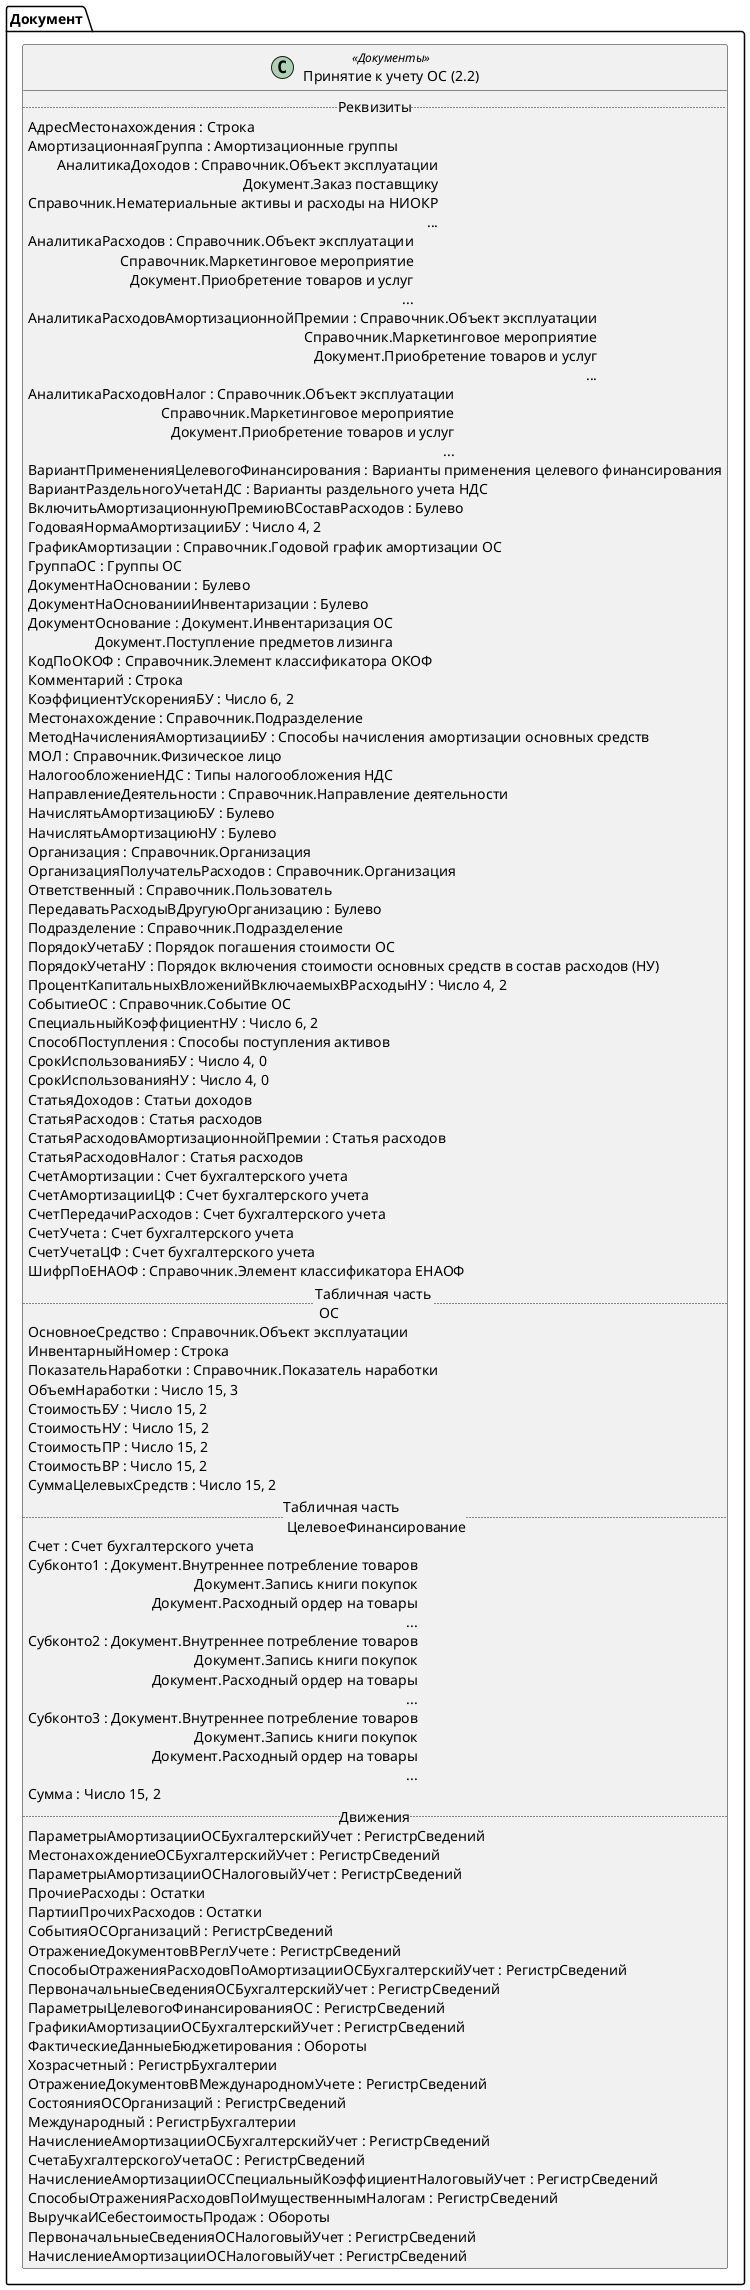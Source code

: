 ﻿@startuml ПринятиеКУчетуОС
'!include templates.wsd
'..\include templates.wsd
class Документ.ПринятиеКУчетуОС as "Принятие к учету ОС (2.2)" <<Документы>>
{
..Реквизиты..
АдресМестонахождения : Строка
АмортизационнаяГруппа : Амортизационные группы
АналитикаДоходов : Справочник.Объект эксплуатации\rДокумент.Заказ поставщику\rСправочник.Нематериальные активы и расходы на НИОКР\r...
АналитикаРасходов : Справочник.Объект эксплуатации\rСправочник.Маркетинговое мероприятие\rДокумент.Приобретение товаров и услуг\r...
АналитикаРасходовАмортизационнойПремии : Справочник.Объект эксплуатации\rСправочник.Маркетинговое мероприятие\rДокумент.Приобретение товаров и услуг\r...
АналитикаРасходовНалог : Справочник.Объект эксплуатации\rСправочник.Маркетинговое мероприятие\rДокумент.Приобретение товаров и услуг\r...
ВариантПримененияЦелевогоФинансирования : Варианты применения целевого финансирования
ВариантРаздельногоУчетаНДС : Варианты раздельного учета НДС
ВключитьАмортизационнуюПремиюВСоставРасходов : Булево
ГодоваяНормаАмортизацииБУ : Число 4, 2
ГрафикАмортизации : Справочник.Годовой график амортизации ОС
ГруппаОС : Группы ОС
ДокументНаОсновании : Булево
ДокументНаОснованииИнвентаризации : Булево
ДокументОснование : Документ.Инвентаризация ОС\rДокумент.Поступление предметов лизинга
КодПоОКОФ : Справочник.Элемент классификатора ОКОФ
Комментарий : Строка
КоэффициентУскоренияБУ : Число 6, 2
Местонахождение : Справочник.Подразделение
МетодНачисленияАмортизацииБУ : Способы начисления амортизации основных средств
МОЛ : Справочник.Физическое лицо
НалогообложениеНДС : Типы налогообложения НДС
НаправлениеДеятельности : Справочник.Направление деятельности
НачислятьАмортизациюБУ : Булево
НачислятьАмортизациюНУ : Булево
Организация : Справочник.Организация
ОрганизацияПолучательРасходов : Справочник.Организация
Ответственный : Справочник.Пользователь
ПередаватьРасходыВДругуюОрганизацию : Булево
Подразделение : Справочник.Подразделение
ПорядокУчетаБУ : Порядок погашения стоимости ОС
ПорядокУчетаНУ : Порядок включения стоимости основных средств в состав расходов (НУ)
ПроцентКапитальныхВложенийВключаемыхВРасходыНУ : Число 4, 2
СобытиеОС : Справочник.Событие ОС
СпециальныйКоэффициентНУ : Число 6, 2
СпособПоступления : Способы поступления активов
СрокИспользованияБУ : Число 4, 0
СрокИспользованияНУ : Число 4, 0
СтатьяДоходов : Статьи доходов
СтатьяРасходов : Статья расходов
СтатьяРасходовАмортизационнойПремии : Статья расходов
СтатьяРасходовНалог : Статья расходов
СчетАмортизации : Счет бухгалтерского учета
СчетАмортизацииЦФ : Счет бухгалтерского учета
СчетПередачиРасходов : Счет бухгалтерского учета
СчетУчета : Счет бухгалтерского учета
СчетУчетаЦФ : Счет бухгалтерского учета
ШифрПоЕНАОФ : Справочник.Элемент классификатора ЕНАОФ
..Табличная часть \n ОС..
ОсновноеСредство : Справочник.Объект эксплуатации
ИнвентарныйНомер : Строка
ПоказательНаработки : Справочник.Показатель наработки
ОбъемНаработки : Число 15, 3
СтоимостьБУ : Число 15, 2
СтоимостьНУ : Число 15, 2
СтоимостьПР : Число 15, 2
СтоимостьВР : Число 15, 2
СуммаЦелевыхСредств : Число 15, 2
..Табличная часть \n ЦелевоеФинансирование..
Счет : Счет бухгалтерского учета
Субконто1 : Документ.Внутреннее потребление товаров\rДокумент.Запись книги покупок\rДокумент.Расходный ордер на товары\r...
Субконто2 : Документ.Внутреннее потребление товаров\rДокумент.Запись книги покупок\rДокумент.Расходный ордер на товары\r...
Субконто3 : Документ.Внутреннее потребление товаров\rДокумент.Запись книги покупок\rДокумент.Расходный ордер на товары\r...
Сумма : Число 15, 2
..Движения..
ПараметрыАмортизацииОСБухгалтерскийУчет : РегистрСведений
МестонахождениеОСБухгалтерскийУчет : РегистрСведений
ПараметрыАмортизацииОСНалоговыйУчет : РегистрСведений
ПрочиеРасходы : Остатки
ПартииПрочихРасходов : Остатки
СобытияОСОрганизаций : РегистрСведений
ОтражениеДокументовВРеглУчете : РегистрСведений
СпособыОтраженияРасходовПоАмортизацииОСБухгалтерскийУчет : РегистрСведений
ПервоначальныеСведенияОСБухгалтерскийУчет : РегистрСведений
ПараметрыЦелевогоФинансированияОС : РегистрСведений
ГрафикиАмортизацииОСБухгалтерскийУчет : РегистрСведений
ФактическиеДанныеБюджетирования : Обороты
Хозрасчетный : РегистрБухгалтерии
ОтражениеДокументовВМеждународномУчете : РегистрСведений
СостоянияОСОрганизаций : РегистрСведений
Международный : РегистрБухгалтерии
НачислениеАмортизацииОСБухгалтерскийУчет : РегистрСведений
СчетаБухгалтерскогоУчетаОС : РегистрСведений
НачислениеАмортизацииОССпециальныйКоэффициентНалоговыйУчет : РегистрСведений
СпособыОтраженияРасходовПоИмущественнымНалогам : РегистрСведений
ВыручкаИСебестоимостьПродаж : Обороты
ПервоначальныеСведенияОСНалоговыйУчет : РегистрСведений
НачислениеАмортизацииОСНалоговыйУчет : РегистрСведений
}
@enduml
